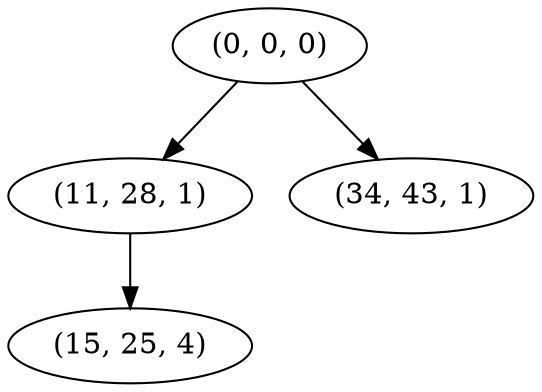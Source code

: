 digraph tree {
    "(0, 0, 0)";
    "(11, 28, 1)";
    "(15, 25, 4)";
    "(34, 43, 1)";
    "(0, 0, 0)" -> "(11, 28, 1)";
    "(0, 0, 0)" -> "(34, 43, 1)";
    "(11, 28, 1)" -> "(15, 25, 4)";
}
